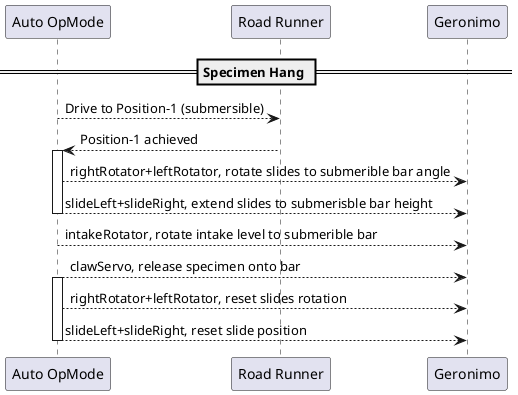 @startuml
== Specimen Hang ==
"Auto OpMode" --> "Road Runner" : Drive to Position-1 (submersible)
"Road Runner" --> "Auto OpMode" : Position-1 achieved
activate "Auto OpMode"
"Auto OpMode" --> "Geronimo" : rightRotator+leftRotator, rotate slides to submerible bar angle
"Auto OpMode" --> "Geronimo" : slideLeft+slideRight, extend slides to submerisble bar height
deactivate "Auto OpMode"
"Auto OpMode" --> "Geronimo" : intakeRotator, rotate intake level to submerible bar
"Auto OpMode" --> "Geronimo" : clawServo, release specimen onto bar
activate "Auto OpMode"
"Auto OpMode" --> "Geronimo" : rightRotator+leftRotator, reset slides rotation
"Auto OpMode" --> "Geronimo" : slideLeft+slideRight, reset slide position
deactivate "Auto OpMode"
@enduml
